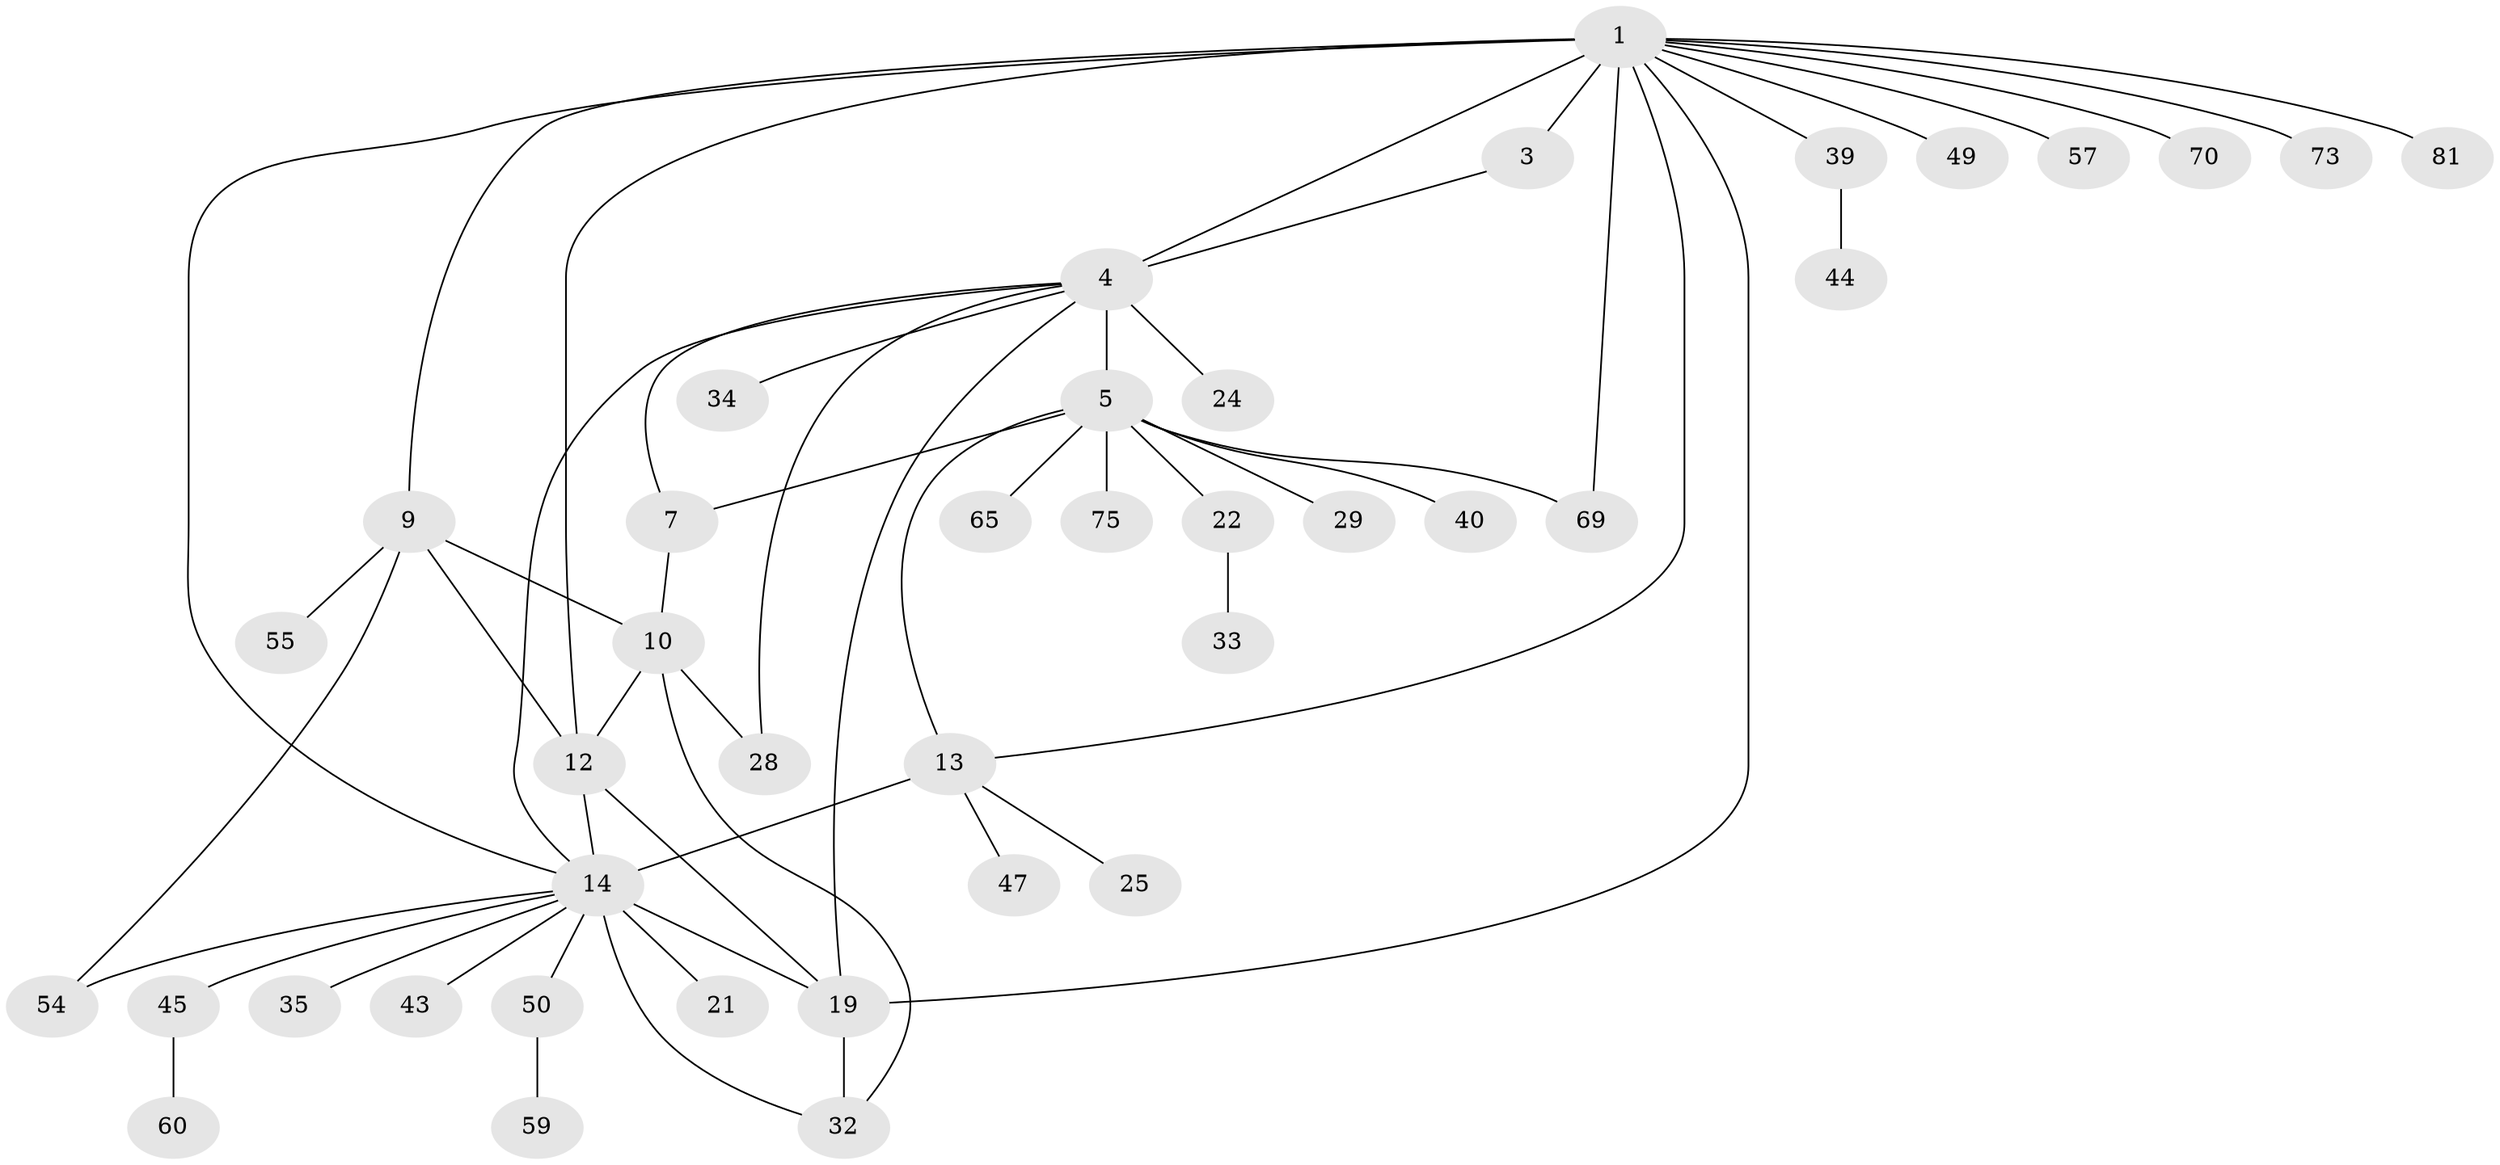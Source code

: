 // original degree distribution, {7: 0.09876543209876543, 6: 0.04938271604938271, 4: 0.024691358024691357, 9: 0.024691358024691357, 5: 0.024691358024691357, 8: 0.024691358024691357, 10: 0.012345679012345678, 2: 0.1728395061728395, 1: 0.5432098765432098, 3: 0.024691358024691357}
// Generated by graph-tools (version 1.1) at 2025/19/03/04/25 18:19:34]
// undirected, 40 vertices, 56 edges
graph export_dot {
graph [start="1"]
  node [color=gray90,style=filled];
  1 [super="+2"];
  3 [super="+51+48+76"];
  4 [super="+68+8+36"];
  5 [super="+6"];
  7;
  9;
  10 [super="+11+53"];
  12 [super="+23+42"];
  13 [super="+74+79+80+15"];
  14 [super="+16+26+18"];
  19 [super="+52"];
  21 [super="+64"];
  22 [super="+77+31"];
  24;
  25 [super="+38"];
  28;
  29;
  32;
  33;
  34;
  35;
  39;
  40;
  43;
  44;
  45;
  47;
  49;
  50;
  54;
  55 [super="+56"];
  57;
  59;
  60;
  65;
  69;
  70;
  73;
  75;
  81;
  1 -- 3 [weight=2];
  1 -- 4 [weight=4];
  1 -- 9;
  1 -- 13;
  1 -- 69;
  1 -- 70;
  1 -- 39;
  1 -- 73;
  1 -- 49;
  1 -- 19 [weight=2];
  1 -- 81;
  1 -- 57;
  1 -- 12;
  1 -- 14;
  3 -- 4;
  4 -- 34;
  4 -- 5 [weight=2];
  4 -- 7;
  4 -- 19;
  4 -- 24;
  4 -- 28;
  4 -- 14;
  5 -- 7 [weight=2];
  5 -- 22;
  5 -- 29;
  5 -- 40;
  5 -- 65;
  5 -- 69;
  5 -- 75;
  5 -- 13;
  7 -- 10;
  9 -- 10 [weight=2];
  9 -- 12;
  9 -- 54;
  9 -- 55;
  10 -- 12 [weight=2];
  10 -- 32;
  10 -- 28;
  12 -- 19;
  12 -- 14;
  13 -- 14 [weight=4];
  13 -- 25;
  13 -- 47;
  14 -- 45;
  14 -- 50;
  14 -- 32;
  14 -- 21 [weight=2];
  14 -- 43;
  14 -- 35;
  14 -- 19;
  14 -- 54;
  19 -- 32;
  22 -- 33;
  39 -- 44;
  45 -- 60;
  50 -- 59;
}
